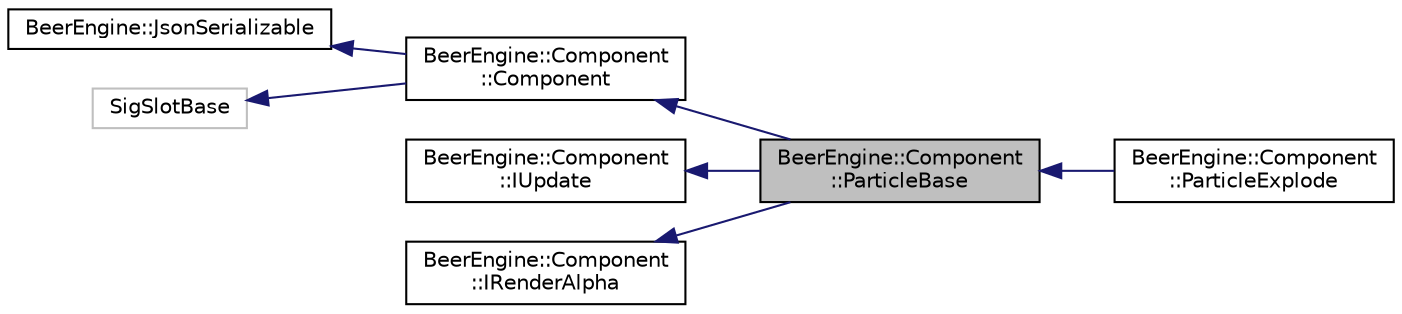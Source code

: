 digraph "BeerEngine::Component::ParticleBase"
{
  edge [fontname="Helvetica",fontsize="10",labelfontname="Helvetica",labelfontsize="10"];
  node [fontname="Helvetica",fontsize="10",shape=record];
  rankdir="LR";
  Node0 [label="BeerEngine::Component\l::ParticleBase",height=0.2,width=0.4,color="black", fillcolor="grey75", style="filled", fontcolor="black"];
  Node1 -> Node0 [dir="back",color="midnightblue",fontsize="10",style="solid",fontname="Helvetica"];
  Node1 [label="BeerEngine::Component\l::Component",height=0.2,width=0.4,color="black", fillcolor="white", style="filled",URL="$class_beer_engine_1_1_component_1_1_component.html"];
  Node2 -> Node1 [dir="back",color="midnightblue",fontsize="10",style="solid",fontname="Helvetica"];
  Node2 [label="BeerEngine::JsonSerializable",height=0.2,width=0.4,color="black", fillcolor="white", style="filled",URL="$class_beer_engine_1_1_json_serializable.html"];
  Node3 -> Node1 [dir="back",color="midnightblue",fontsize="10",style="solid",fontname="Helvetica"];
  Node3 [label="SigSlotBase",height=0.2,width=0.4,color="grey75", fillcolor="white", style="filled"];
  Node4 -> Node0 [dir="back",color="midnightblue",fontsize="10",style="solid",fontname="Helvetica"];
  Node4 [label="BeerEngine::Component\l::IUpdate",height=0.2,width=0.4,color="black", fillcolor="white", style="filled",URL="$class_beer_engine_1_1_component_1_1_i_update.html"];
  Node5 -> Node0 [dir="back",color="midnightblue",fontsize="10",style="solid",fontname="Helvetica"];
  Node5 [label="BeerEngine::Component\l::IRenderAlpha",height=0.2,width=0.4,color="black", fillcolor="white", style="filled",URL="$class_beer_engine_1_1_component_1_1_i_render_alpha.html"];
  Node0 -> Node6 [dir="back",color="midnightblue",fontsize="10",style="solid",fontname="Helvetica"];
  Node6 [label="BeerEngine::Component\l::ParticleExplode",height=0.2,width=0.4,color="black", fillcolor="white", style="filled",URL="$class_beer_engine_1_1_component_1_1_particle_explode.html"];
}
